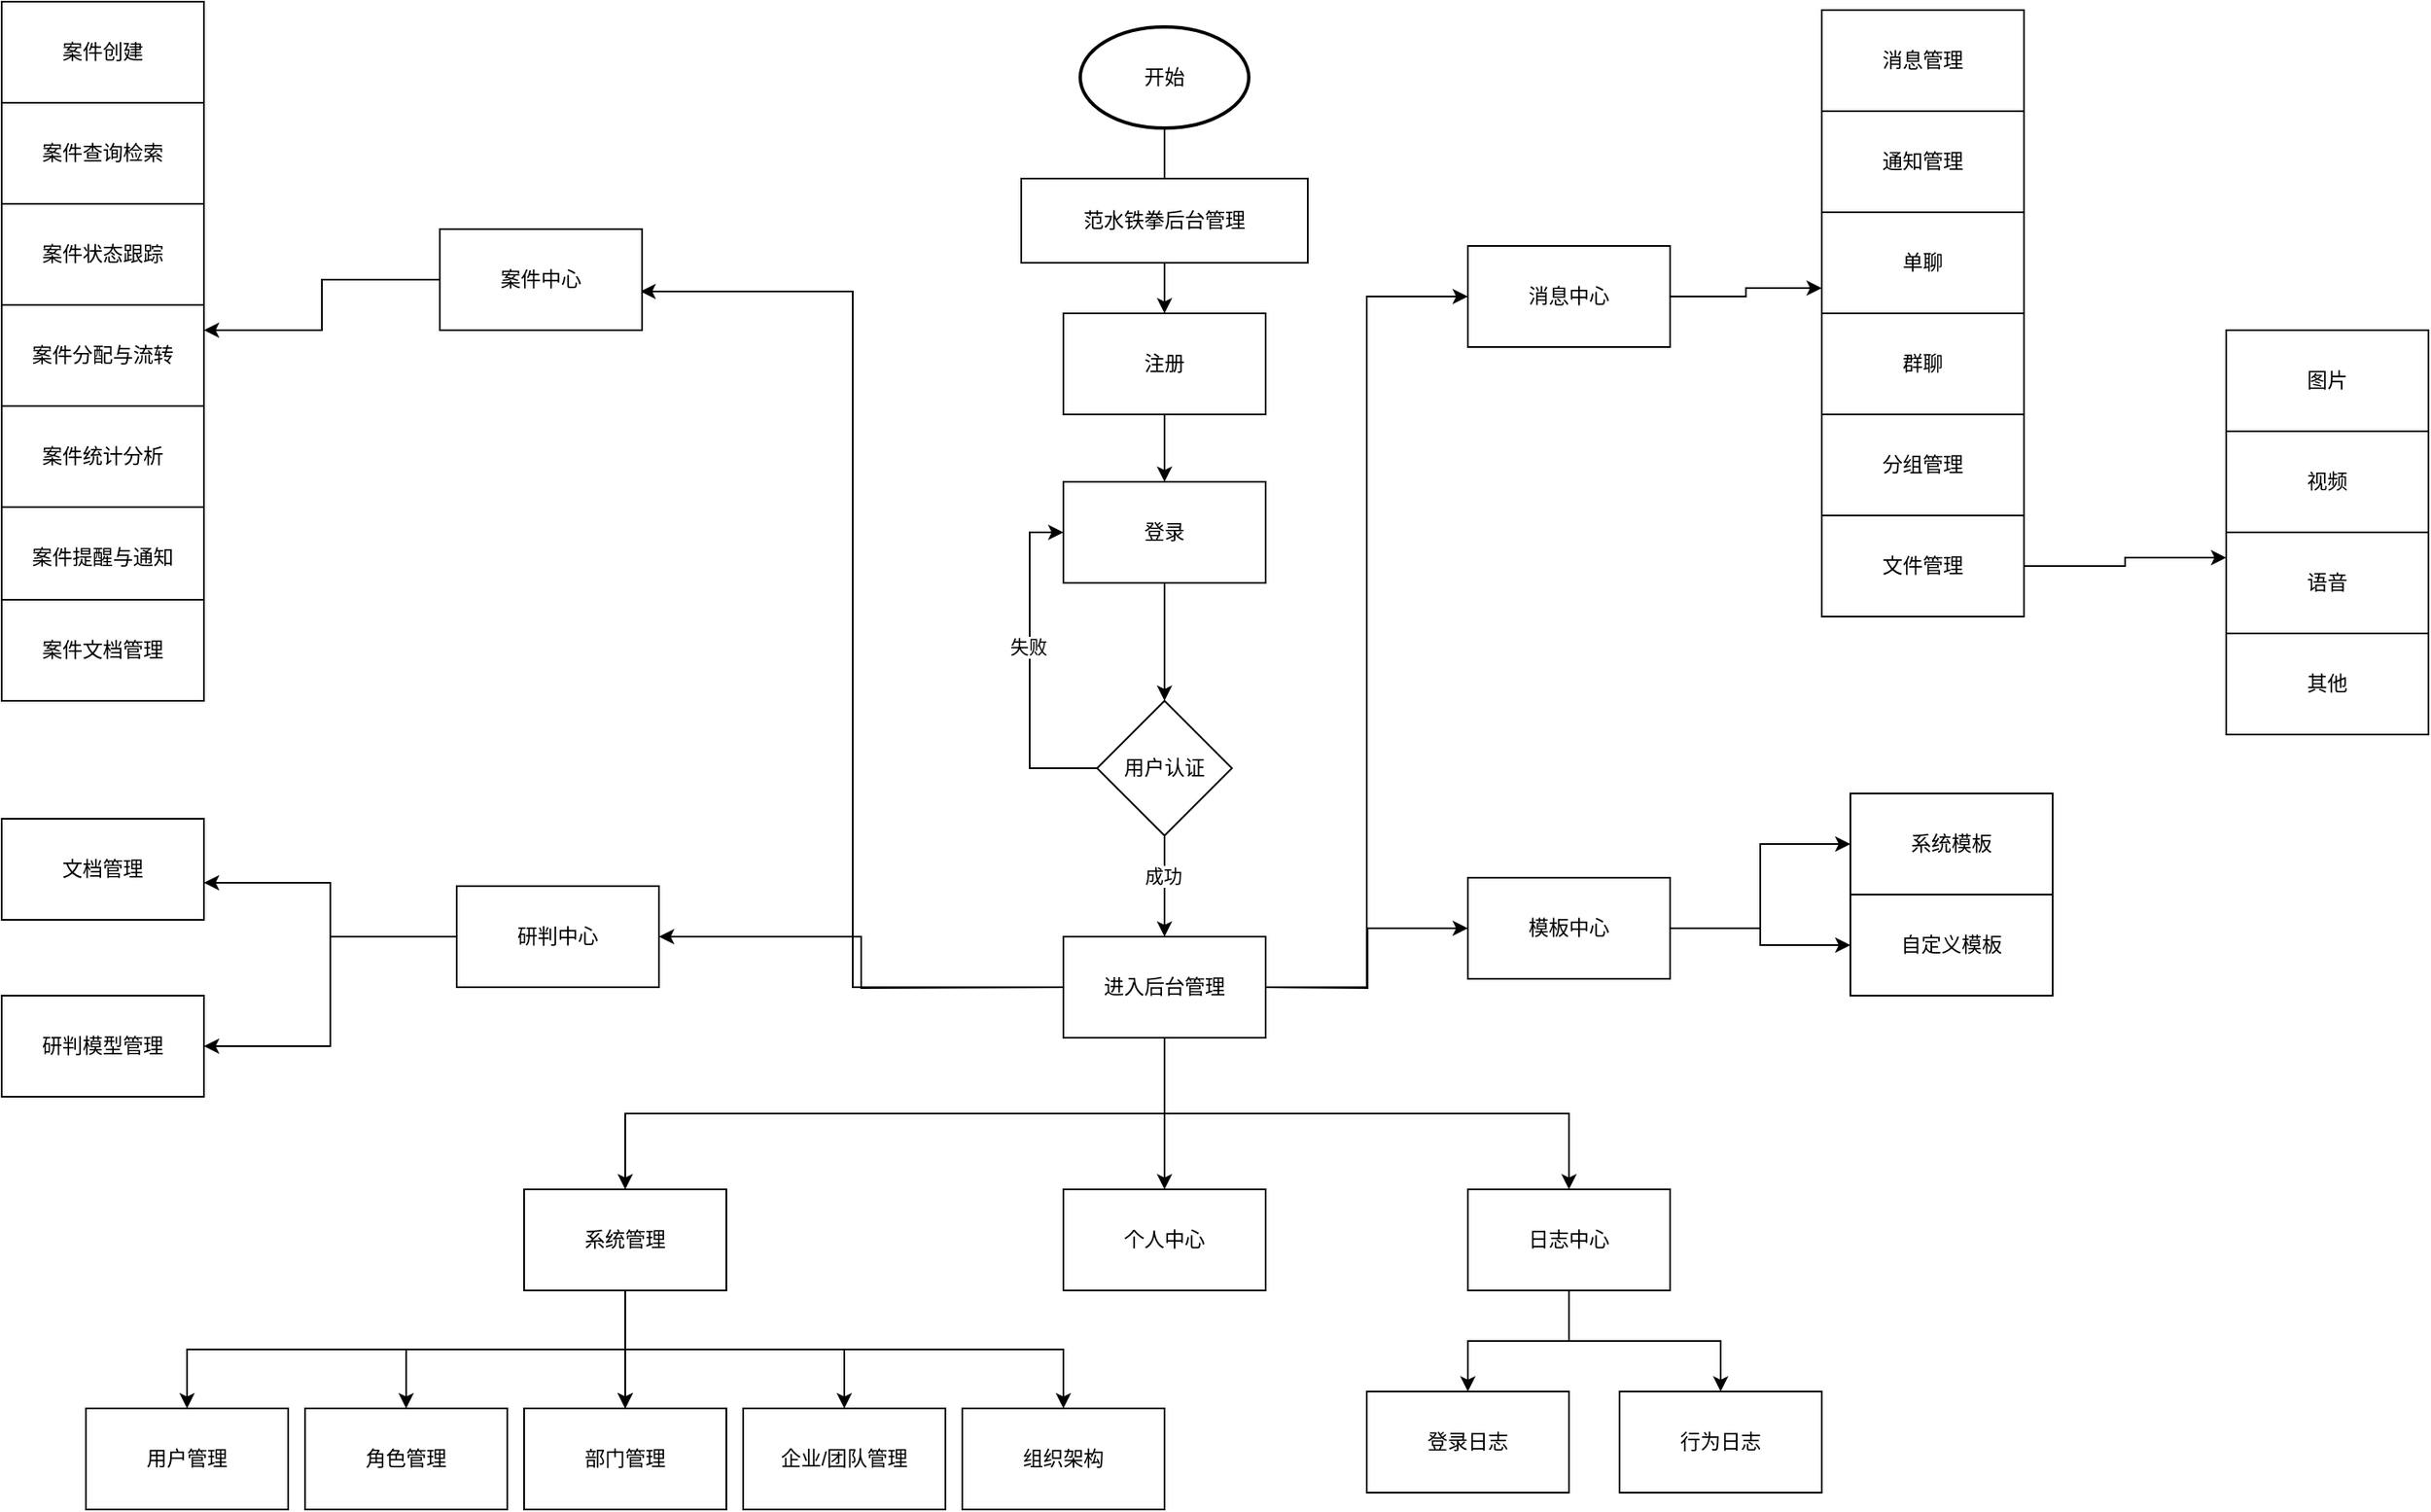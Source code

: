 <mxfile version="24.7.10">
  <diagram name="第 1 页" id="fUVHtIYUATt23Ujlfyqr">
    <mxGraphModel dx="4293" dy="1894" grid="1" gridSize="10" guides="1" tooltips="1" connect="1" arrows="1" fold="1" page="1" pageScale="1" pageWidth="827" pageHeight="1169" math="0" shadow="0">
      <root>
        <mxCell id="0" />
        <mxCell id="1" parent="0" />
        <mxCell id="0ha6rgGkcJBHZ5MEM-eb-3" value="" style="edgeStyle=orthogonalEdgeStyle;rounded=0;orthogonalLoop=1;jettySize=auto;html=1;" parent="1" source="0ha6rgGkcJBHZ5MEM-eb-1" edge="1">
          <mxGeometry relative="1" as="geometry">
            <mxPoint x="420" y="180" as="targetPoint" />
          </mxGeometry>
        </mxCell>
        <mxCell id="0ha6rgGkcJBHZ5MEM-eb-1" value="开始" style="strokeWidth=2;html=1;shape=mxgraph.flowchart.start_1;whiteSpace=wrap;" parent="1" vertex="1">
          <mxGeometry x="370" y="80" width="100" height="60" as="geometry" />
        </mxCell>
        <mxCell id="0ha6rgGkcJBHZ5MEM-eb-6" value="" style="edgeStyle=orthogonalEdgeStyle;rounded=0;orthogonalLoop=1;jettySize=auto;html=1;" parent="1" source="0ha6rgGkcJBHZ5MEM-eb-4" target="0ha6rgGkcJBHZ5MEM-eb-5" edge="1">
          <mxGeometry relative="1" as="geometry" />
        </mxCell>
        <mxCell id="0ha6rgGkcJBHZ5MEM-eb-4" value="范水铁拳后台管理" style="rounded=0;whiteSpace=wrap;html=1;" parent="1" vertex="1">
          <mxGeometry x="335" y="170" width="170" height="50" as="geometry" />
        </mxCell>
        <mxCell id="0ha6rgGkcJBHZ5MEM-eb-8" value="" style="edgeStyle=orthogonalEdgeStyle;rounded=0;orthogonalLoop=1;jettySize=auto;html=1;" parent="1" source="0ha6rgGkcJBHZ5MEM-eb-5" target="0ha6rgGkcJBHZ5MEM-eb-7" edge="1">
          <mxGeometry relative="1" as="geometry" />
        </mxCell>
        <mxCell id="0ha6rgGkcJBHZ5MEM-eb-5" value="注册" style="whiteSpace=wrap;html=1;rounded=0;" parent="1" vertex="1">
          <mxGeometry x="360" y="250" width="120" height="60" as="geometry" />
        </mxCell>
        <mxCell id="0ha6rgGkcJBHZ5MEM-eb-12" value="" style="edgeStyle=orthogonalEdgeStyle;rounded=0;orthogonalLoop=1;jettySize=auto;html=1;" parent="1" source="0ha6rgGkcJBHZ5MEM-eb-7" target="0ha6rgGkcJBHZ5MEM-eb-11" edge="1">
          <mxGeometry relative="1" as="geometry" />
        </mxCell>
        <mxCell id="0ha6rgGkcJBHZ5MEM-eb-7" value="登录" style="whiteSpace=wrap;html=1;rounded=0;" parent="1" vertex="1">
          <mxGeometry x="360" y="350" width="120" height="60" as="geometry" />
        </mxCell>
        <mxCell id="0ha6rgGkcJBHZ5MEM-eb-13" style="edgeStyle=orthogonalEdgeStyle;rounded=0;orthogonalLoop=1;jettySize=auto;html=1;entryX=0;entryY=0.5;entryDx=0;entryDy=0;" parent="1" source="0ha6rgGkcJBHZ5MEM-eb-11" target="0ha6rgGkcJBHZ5MEM-eb-7" edge="1">
          <mxGeometry relative="1" as="geometry">
            <Array as="points">
              <mxPoint x="340" y="520" />
              <mxPoint x="340" y="380" />
            </Array>
          </mxGeometry>
        </mxCell>
        <mxCell id="0ha6rgGkcJBHZ5MEM-eb-14" value="失败" style="edgeLabel;html=1;align=center;verticalAlign=middle;resizable=0;points=[];" parent="0ha6rgGkcJBHZ5MEM-eb-13" vertex="1" connectable="0">
          <mxGeometry x="0.12" y="1" relative="1" as="geometry">
            <mxPoint as="offset" />
          </mxGeometry>
        </mxCell>
        <mxCell id="0ha6rgGkcJBHZ5MEM-eb-18" value="" style="edgeStyle=orthogonalEdgeStyle;rounded=0;orthogonalLoop=1;jettySize=auto;html=1;" parent="1" source="0ha6rgGkcJBHZ5MEM-eb-11" target="0ha6rgGkcJBHZ5MEM-eb-17" edge="1">
          <mxGeometry relative="1" as="geometry" />
        </mxCell>
        <mxCell id="0ha6rgGkcJBHZ5MEM-eb-19" value="成功" style="edgeLabel;html=1;align=center;verticalAlign=middle;resizable=0;points=[];" parent="0ha6rgGkcJBHZ5MEM-eb-18" vertex="1" connectable="0">
          <mxGeometry x="-0.222" y="-1" relative="1" as="geometry">
            <mxPoint as="offset" />
          </mxGeometry>
        </mxCell>
        <mxCell id="0ha6rgGkcJBHZ5MEM-eb-11" value="用户认证" style="rhombus;whiteSpace=wrap;html=1;rounded=0;" parent="1" vertex="1">
          <mxGeometry x="380" y="480" width="80" height="80" as="geometry" />
        </mxCell>
        <mxCell id="0ha6rgGkcJBHZ5MEM-eb-29" value="" style="edgeStyle=orthogonalEdgeStyle;rounded=0;orthogonalLoop=1;jettySize=auto;html=1;exitX=0.5;exitY=1;exitDx=0;exitDy=0;" parent="1" source="0ha6rgGkcJBHZ5MEM-eb-17" target="0ha6rgGkcJBHZ5MEM-eb-28" edge="1">
          <mxGeometry relative="1" as="geometry" />
        </mxCell>
        <mxCell id="0ha6rgGkcJBHZ5MEM-eb-51" style="edgeStyle=orthogonalEdgeStyle;rounded=0;orthogonalLoop=1;jettySize=auto;html=1;exitX=1;exitY=0.5;exitDx=0;exitDy=0;entryX=0;entryY=0.5;entryDx=0;entryDy=0;" parent="1" source="0ha6rgGkcJBHZ5MEM-eb-17" target="0ha6rgGkcJBHZ5MEM-eb-49" edge="1">
          <mxGeometry relative="1" as="geometry" />
        </mxCell>
        <mxCell id="0ha6rgGkcJBHZ5MEM-eb-52" style="edgeStyle=orthogonalEdgeStyle;rounded=0;orthogonalLoop=1;jettySize=auto;html=1;entryX=0;entryY=0.5;entryDx=0;entryDy=0;" parent="1" target="0ha6rgGkcJBHZ5MEM-eb-50" edge="1">
          <mxGeometry relative="1" as="geometry">
            <mxPoint x="480" y="650" as="sourcePoint" />
          </mxGeometry>
        </mxCell>
        <mxCell id="0ha6rgGkcJBHZ5MEM-eb-54" style="edgeStyle=orthogonalEdgeStyle;rounded=0;orthogonalLoop=1;jettySize=auto;html=1;entryX=1;entryY=0.5;entryDx=0;entryDy=0;" parent="1" target="0ha6rgGkcJBHZ5MEM-eb-48" edge="1">
          <mxGeometry relative="1" as="geometry">
            <mxPoint x="360" y="650" as="sourcePoint" />
          </mxGeometry>
        </mxCell>
        <mxCell id="0ha6rgGkcJBHZ5MEM-eb-57" style="edgeStyle=orthogonalEdgeStyle;rounded=0;orthogonalLoop=1;jettySize=auto;html=1;exitX=0.5;exitY=1;exitDx=0;exitDy=0;entryX=0.5;entryY=0;entryDx=0;entryDy=0;" parent="1" source="0ha6rgGkcJBHZ5MEM-eb-17" target="0ha6rgGkcJBHZ5MEM-eb-56" edge="1">
          <mxGeometry relative="1" as="geometry" />
        </mxCell>
        <mxCell id="0ha6rgGkcJBHZ5MEM-eb-67" style="edgeStyle=orthogonalEdgeStyle;rounded=0;orthogonalLoop=1;jettySize=auto;html=1;exitX=0.5;exitY=1;exitDx=0;exitDy=0;entryX=0.5;entryY=0;entryDx=0;entryDy=0;" parent="1" source="0ha6rgGkcJBHZ5MEM-eb-17" target="0ha6rgGkcJBHZ5MEM-eb-24" edge="1">
          <mxGeometry relative="1" as="geometry" />
        </mxCell>
        <mxCell id="0ha6rgGkcJBHZ5MEM-eb-74" style="edgeStyle=orthogonalEdgeStyle;rounded=0;orthogonalLoop=1;jettySize=auto;html=1;exitX=0;exitY=0.5;exitDx=0;exitDy=0;entryX=0.992;entryY=0.617;entryDx=0;entryDy=0;entryPerimeter=0;" parent="1" source="0ha6rgGkcJBHZ5MEM-eb-17" target="0ha6rgGkcJBHZ5MEM-eb-20" edge="1">
          <mxGeometry relative="1" as="geometry" />
        </mxCell>
        <mxCell id="0ha6rgGkcJBHZ5MEM-eb-17" value="进入后台管理" style="whiteSpace=wrap;html=1;rounded=0;" parent="1" vertex="1">
          <mxGeometry x="360" y="620" width="120" height="60" as="geometry" />
        </mxCell>
        <mxCell id="0ha6rgGkcJBHZ5MEM-eb-80" style="edgeStyle=orthogonalEdgeStyle;rounded=0;orthogonalLoop=1;jettySize=auto;html=1;exitX=0;exitY=0.5;exitDx=0;exitDy=0;entryX=1;entryY=0.25;entryDx=0;entryDy=0;" parent="1" source="0ha6rgGkcJBHZ5MEM-eb-20" target="0ha6rgGkcJBHZ5MEM-eb-82" edge="1">
          <mxGeometry relative="1" as="geometry" />
        </mxCell>
        <mxCell id="0ha6rgGkcJBHZ5MEM-eb-20" value="案件中心" style="whiteSpace=wrap;html=1;rounded=0;" parent="1" vertex="1">
          <mxGeometry x="-10" y="200" width="120" height="60" as="geometry" />
        </mxCell>
        <mxCell id="0ha6rgGkcJBHZ5MEM-eb-24" value="个人中心" style="whiteSpace=wrap;html=1;rounded=0;" parent="1" vertex="1">
          <mxGeometry x="360" y="770" width="120" height="60" as="geometry" />
        </mxCell>
        <mxCell id="0ha6rgGkcJBHZ5MEM-eb-38" style="edgeStyle=orthogonalEdgeStyle;rounded=0;orthogonalLoop=1;jettySize=auto;html=1;exitX=0.5;exitY=1;exitDx=0;exitDy=0;" parent="1" source="0ha6rgGkcJBHZ5MEM-eb-28" target="0ha6rgGkcJBHZ5MEM-eb-34" edge="1">
          <mxGeometry relative="1" as="geometry" />
        </mxCell>
        <mxCell id="0ha6rgGkcJBHZ5MEM-eb-41" style="edgeStyle=orthogonalEdgeStyle;rounded=0;orthogonalLoop=1;jettySize=auto;html=1;exitX=0.5;exitY=1;exitDx=0;exitDy=0;" parent="1" source="0ha6rgGkcJBHZ5MEM-eb-28" target="0ha6rgGkcJBHZ5MEM-eb-36" edge="1">
          <mxGeometry relative="1" as="geometry" />
        </mxCell>
        <mxCell id="0ha6rgGkcJBHZ5MEM-eb-43" style="edgeStyle=orthogonalEdgeStyle;rounded=0;orthogonalLoop=1;jettySize=auto;html=1;exitX=0.5;exitY=1;exitDx=0;exitDy=0;" parent="1" source="0ha6rgGkcJBHZ5MEM-eb-28" target="0ha6rgGkcJBHZ5MEM-eb-35" edge="1">
          <mxGeometry relative="1" as="geometry" />
        </mxCell>
        <mxCell id="0ha6rgGkcJBHZ5MEM-eb-45" style="edgeStyle=orthogonalEdgeStyle;rounded=0;orthogonalLoop=1;jettySize=auto;html=1;exitX=0.5;exitY=1;exitDx=0;exitDy=0;entryX=0.5;entryY=0;entryDx=0;entryDy=0;" parent="1" source="0ha6rgGkcJBHZ5MEM-eb-28" target="0ha6rgGkcJBHZ5MEM-eb-31" edge="1">
          <mxGeometry relative="1" as="geometry" />
        </mxCell>
        <mxCell id="0ha6rgGkcJBHZ5MEM-eb-47" style="edgeStyle=orthogonalEdgeStyle;rounded=0;orthogonalLoop=1;jettySize=auto;html=1;exitX=0.5;exitY=1;exitDx=0;exitDy=0;entryX=0.5;entryY=0;entryDx=0;entryDy=0;" parent="1" source="0ha6rgGkcJBHZ5MEM-eb-28" target="0ha6rgGkcJBHZ5MEM-eb-37" edge="1">
          <mxGeometry relative="1" as="geometry" />
        </mxCell>
        <mxCell id="0ha6rgGkcJBHZ5MEM-eb-28" value="系统管理" style="whiteSpace=wrap;html=1;rounded=0;" parent="1" vertex="1">
          <mxGeometry x="40" y="770" width="120" height="60" as="geometry" />
        </mxCell>
        <mxCell id="0ha6rgGkcJBHZ5MEM-eb-31" value="用户管理" style="whiteSpace=wrap;html=1;rounded=0;" parent="1" vertex="1">
          <mxGeometry x="-220" y="900" width="120" height="60" as="geometry" />
        </mxCell>
        <mxCell id="0ha6rgGkcJBHZ5MEM-eb-34" value="角色管理" style="whiteSpace=wrap;html=1;rounded=0;" parent="1" vertex="1">
          <mxGeometry x="-90" y="900" width="120" height="60" as="geometry" />
        </mxCell>
        <mxCell id="0ha6rgGkcJBHZ5MEM-eb-36" value="企业/团队管理" style="whiteSpace=wrap;html=1;rounded=0;" parent="1" vertex="1">
          <mxGeometry x="170" y="900" width="120" height="60" as="geometry" />
        </mxCell>
        <mxCell id="0ha6rgGkcJBHZ5MEM-eb-37" value="组织架构" style="whiteSpace=wrap;html=1;rounded=0;" parent="1" vertex="1">
          <mxGeometry x="300" y="900" width="120" height="60" as="geometry" />
        </mxCell>
        <mxCell id="0ha6rgGkcJBHZ5MEM-eb-46" value="" style="edgeStyle=orthogonalEdgeStyle;rounded=0;orthogonalLoop=1;jettySize=auto;html=1;exitX=0.5;exitY=1;exitDx=0;exitDy=0;" parent="1" source="0ha6rgGkcJBHZ5MEM-eb-28" target="0ha6rgGkcJBHZ5MEM-eb-35" edge="1">
          <mxGeometry relative="1" as="geometry">
            <mxPoint x="420" y="800" as="sourcePoint" />
            <mxPoint x="710" y="1010" as="targetPoint" />
          </mxGeometry>
        </mxCell>
        <mxCell id="0ha6rgGkcJBHZ5MEM-eb-35" value="部门管理" style="whiteSpace=wrap;html=1;rounded=0;" parent="1" vertex="1">
          <mxGeometry x="40" y="900" width="120" height="60" as="geometry" />
        </mxCell>
        <mxCell id="0ha6rgGkcJBHZ5MEM-eb-69" value="" style="edgeStyle=orthogonalEdgeStyle;rounded=0;orthogonalLoop=1;jettySize=auto;html=1;entryX=1;entryY=0.633;entryDx=0;entryDy=0;entryPerimeter=0;" parent="1" source="0ha6rgGkcJBHZ5MEM-eb-48" target="0ha6rgGkcJBHZ5MEM-eb-68" edge="1">
          <mxGeometry relative="1" as="geometry" />
        </mxCell>
        <mxCell id="0ha6rgGkcJBHZ5MEM-eb-72" style="edgeStyle=orthogonalEdgeStyle;rounded=0;orthogonalLoop=1;jettySize=auto;html=1;entryX=1;entryY=0.5;entryDx=0;entryDy=0;exitX=0;exitY=0.5;exitDx=0;exitDy=0;" parent="1" source="0ha6rgGkcJBHZ5MEM-eb-48" target="0ha6rgGkcJBHZ5MEM-eb-71" edge="1">
          <mxGeometry relative="1" as="geometry">
            <mxPoint x="-40" y="560" as="sourcePoint" />
            <mxPoint x="-210" y="695" as="targetPoint" />
          </mxGeometry>
        </mxCell>
        <mxCell id="0ha6rgGkcJBHZ5MEM-eb-48" value="研判中心" style="whiteSpace=wrap;html=1;rounded=0;" parent="1" vertex="1">
          <mxGeometry y="590" width="120" height="60" as="geometry" />
        </mxCell>
        <mxCell id="0ha6rgGkcJBHZ5MEM-eb-88" value="" style="edgeStyle=orthogonalEdgeStyle;rounded=0;orthogonalLoop=1;jettySize=auto;html=1;entryX=0;entryY=0.75;entryDx=0;entryDy=0;" parent="1" source="0ha6rgGkcJBHZ5MEM-eb-49" target="0ha6rgGkcJBHZ5MEM-eb-90" edge="1">
          <mxGeometry relative="1" as="geometry" />
        </mxCell>
        <mxCell id="0ha6rgGkcJBHZ5MEM-eb-49" value="消息中心" style="whiteSpace=wrap;html=1;rounded=0;" parent="1" vertex="1">
          <mxGeometry x="600" y="210" width="120" height="60" as="geometry" />
        </mxCell>
        <mxCell id="0ha6rgGkcJBHZ5MEM-eb-64" value="" style="edgeStyle=orthogonalEdgeStyle;rounded=0;orthogonalLoop=1;jettySize=auto;html=1;entryX=0;entryY=0.5;entryDx=0;entryDy=0;" parent="1" source="0ha6rgGkcJBHZ5MEM-eb-50" target="0ha6rgGkcJBHZ5MEM-eb-63" edge="1">
          <mxGeometry relative="1" as="geometry" />
        </mxCell>
        <mxCell id="0ha6rgGkcJBHZ5MEM-eb-66" style="edgeStyle=orthogonalEdgeStyle;rounded=0;orthogonalLoop=1;jettySize=auto;html=1;exitX=1;exitY=0.5;exitDx=0;exitDy=0;entryX=0;entryY=0.5;entryDx=0;entryDy=0;" parent="1" source="0ha6rgGkcJBHZ5MEM-eb-50" target="0ha6rgGkcJBHZ5MEM-eb-65" edge="1">
          <mxGeometry relative="1" as="geometry" />
        </mxCell>
        <mxCell id="0ha6rgGkcJBHZ5MEM-eb-50" value="模板中心" style="whiteSpace=wrap;html=1;rounded=0;" parent="1" vertex="1">
          <mxGeometry x="600" y="585" width="120" height="60" as="geometry" />
        </mxCell>
        <mxCell id="0ha6rgGkcJBHZ5MEM-eb-59" value="" style="edgeStyle=orthogonalEdgeStyle;rounded=0;orthogonalLoop=1;jettySize=auto;html=1;" parent="1" source="0ha6rgGkcJBHZ5MEM-eb-56" target="0ha6rgGkcJBHZ5MEM-eb-58" edge="1">
          <mxGeometry relative="1" as="geometry" />
        </mxCell>
        <mxCell id="0ha6rgGkcJBHZ5MEM-eb-62" style="edgeStyle=orthogonalEdgeStyle;rounded=0;orthogonalLoop=1;jettySize=auto;html=1;exitX=0.5;exitY=1;exitDx=0;exitDy=0;" parent="1" source="0ha6rgGkcJBHZ5MEM-eb-56" target="0ha6rgGkcJBHZ5MEM-eb-61" edge="1">
          <mxGeometry relative="1" as="geometry" />
        </mxCell>
        <mxCell id="0ha6rgGkcJBHZ5MEM-eb-56" value="日志中心" style="whiteSpace=wrap;html=1;rounded=0;" parent="1" vertex="1">
          <mxGeometry x="600" y="770" width="120" height="60" as="geometry" />
        </mxCell>
        <mxCell id="0ha6rgGkcJBHZ5MEM-eb-58" value="登录日志" style="whiteSpace=wrap;html=1;rounded=0;" parent="1" vertex="1">
          <mxGeometry x="540" y="890" width="120" height="60" as="geometry" />
        </mxCell>
        <mxCell id="0ha6rgGkcJBHZ5MEM-eb-61" value="行为日志" style="whiteSpace=wrap;html=1;rounded=0;" parent="1" vertex="1">
          <mxGeometry x="690" y="890" width="120" height="60" as="geometry" />
        </mxCell>
        <mxCell id="0ha6rgGkcJBHZ5MEM-eb-63" value="系统模板" style="whiteSpace=wrap;html=1;rounded=0;" parent="1" vertex="1">
          <mxGeometry x="827" y="535" width="120" height="60" as="geometry" />
        </mxCell>
        <mxCell id="0ha6rgGkcJBHZ5MEM-eb-65" value="自定义模板" style="whiteSpace=wrap;html=1;rounded=0;" parent="1" vertex="1">
          <mxGeometry x="827" y="595" width="120" height="60" as="geometry" />
        </mxCell>
        <mxCell id="0ha6rgGkcJBHZ5MEM-eb-68" value="文档管理" style="whiteSpace=wrap;html=1;rounded=0;" parent="1" vertex="1">
          <mxGeometry x="-270" y="550" width="120" height="60" as="geometry" />
        </mxCell>
        <mxCell id="0ha6rgGkcJBHZ5MEM-eb-71" value="研判模型管理" style="whiteSpace=wrap;html=1;rounded=0;" parent="1" vertex="1">
          <mxGeometry x="-270" y="655" width="120" height="60" as="geometry" />
        </mxCell>
        <mxCell id="0ha6rgGkcJBHZ5MEM-eb-75" value="案件创建" style="whiteSpace=wrap;html=1;rounded=0;" parent="1" vertex="1">
          <mxGeometry x="-270" y="65" width="120" height="60" as="geometry" />
        </mxCell>
        <mxCell id="0ha6rgGkcJBHZ5MEM-eb-78" value="案件状态跟踪" style="whiteSpace=wrap;html=1;rounded=0;" parent="1" vertex="1">
          <mxGeometry x="-270" y="185" width="120" height="60" as="geometry" />
        </mxCell>
        <mxCell id="0ha6rgGkcJBHZ5MEM-eb-77" value="案件查询检索" style="whiteSpace=wrap;html=1;rounded=0;" parent="1" vertex="1">
          <mxGeometry x="-270" y="125" width="120" height="60" as="geometry" />
        </mxCell>
        <mxCell id="0ha6rgGkcJBHZ5MEM-eb-82" value="案件分配与流转" style="whiteSpace=wrap;html=1;rounded=0;" parent="1" vertex="1">
          <mxGeometry x="-270" y="245" width="120" height="60" as="geometry" />
        </mxCell>
        <mxCell id="0ha6rgGkcJBHZ5MEM-eb-83" value="案件统计分析" style="whiteSpace=wrap;html=1;rounded=0;" parent="1" vertex="1">
          <mxGeometry x="-270" y="305" width="120" height="60" as="geometry" />
        </mxCell>
        <mxCell id="0ha6rgGkcJBHZ5MEM-eb-84" value="案件提醒与通知" style="whiteSpace=wrap;html=1;rounded=0;" parent="1" vertex="1">
          <mxGeometry x="-270" y="365" width="120" height="60" as="geometry" />
        </mxCell>
        <mxCell id="0ha6rgGkcJBHZ5MEM-eb-86" value="案件文档管理" style="whiteSpace=wrap;html=1;rounded=0;" parent="1" vertex="1">
          <mxGeometry x="-270" y="420" width="120" height="60" as="geometry" />
        </mxCell>
        <mxCell id="0ha6rgGkcJBHZ5MEM-eb-87" value="消息管理" style="whiteSpace=wrap;html=1;rounded=0;" parent="1" vertex="1">
          <mxGeometry x="810" y="70" width="120" height="60" as="geometry" />
        </mxCell>
        <mxCell id="0ha6rgGkcJBHZ5MEM-eb-89" value="通知管理" style="whiteSpace=wrap;html=1;rounded=0;" parent="1" vertex="1">
          <mxGeometry x="810" y="130" width="120" height="60" as="geometry" />
        </mxCell>
        <mxCell id="0ha6rgGkcJBHZ5MEM-eb-90" value="单聊" style="whiteSpace=wrap;html=1;rounded=0;" parent="1" vertex="1">
          <mxGeometry x="810" y="190" width="120" height="60" as="geometry" />
        </mxCell>
        <mxCell id="0ha6rgGkcJBHZ5MEM-eb-91" value="群聊" style="whiteSpace=wrap;html=1;rounded=0;" parent="1" vertex="1">
          <mxGeometry x="810" y="250" width="120" height="60" as="geometry" />
        </mxCell>
        <mxCell id="0ha6rgGkcJBHZ5MEM-eb-92" value="分组管理" style="whiteSpace=wrap;html=1;rounded=0;" parent="1" vertex="1">
          <mxGeometry x="810" y="310" width="120" height="60" as="geometry" />
        </mxCell>
        <mxCell id="0ha6rgGkcJBHZ5MEM-eb-96" value="" style="edgeStyle=orthogonalEdgeStyle;rounded=0;orthogonalLoop=1;jettySize=auto;html=1;entryX=0;entryY=0.25;entryDx=0;entryDy=0;" parent="1" source="0ha6rgGkcJBHZ5MEM-eb-93" target="0ha6rgGkcJBHZ5MEM-eb-98" edge="1">
          <mxGeometry relative="1" as="geometry" />
        </mxCell>
        <mxCell id="0ha6rgGkcJBHZ5MEM-eb-93" value="文件管理" style="whiteSpace=wrap;html=1;rounded=0;" parent="1" vertex="1">
          <mxGeometry x="810" y="370" width="120" height="60" as="geometry" />
        </mxCell>
        <mxCell id="0ha6rgGkcJBHZ5MEM-eb-95" value="图片" style="whiteSpace=wrap;html=1;rounded=0;" parent="1" vertex="1">
          <mxGeometry x="1050" y="260" width="120" height="60" as="geometry" />
        </mxCell>
        <mxCell id="0ha6rgGkcJBHZ5MEM-eb-97" value="视频" style="whiteSpace=wrap;html=1;rounded=0;" parent="1" vertex="1">
          <mxGeometry x="1050" y="320" width="120" height="60" as="geometry" />
        </mxCell>
        <mxCell id="0ha6rgGkcJBHZ5MEM-eb-98" value="语音" style="whiteSpace=wrap;html=1;rounded=0;" parent="1" vertex="1">
          <mxGeometry x="1050" y="380" width="120" height="60" as="geometry" />
        </mxCell>
        <mxCell id="0ha6rgGkcJBHZ5MEM-eb-99" value="其他" style="whiteSpace=wrap;html=1;rounded=0;" parent="1" vertex="1">
          <mxGeometry x="1050" y="440" width="120" height="60" as="geometry" />
        </mxCell>
      </root>
    </mxGraphModel>
  </diagram>
</mxfile>
